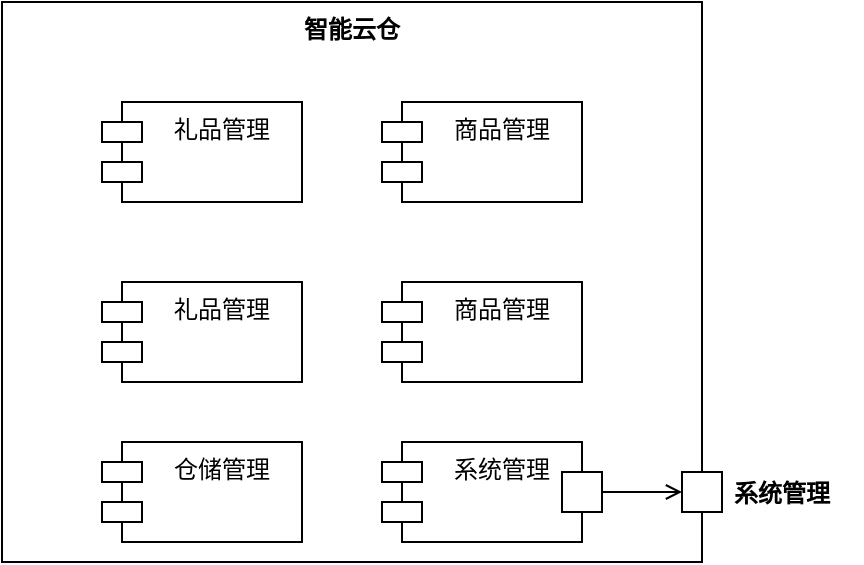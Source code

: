 <mxfile version="17.3.0" type="github">
  <diagram id="om4UvLvxgHY5pR8BvEh_" name="Page-1">
    <mxGraphModel dx="1422" dy="762" grid="1" gridSize="10" guides="1" tooltips="1" connect="1" arrows="1" fold="1" page="1" pageScale="1" pageWidth="827" pageHeight="1169" math="0" shadow="0">
      <root>
        <mxCell id="0" />
        <mxCell id="1" parent="0" />
        <mxCell id="Q9f0HzMRhqjO-p0kJ2Lx-22" value="" style="rounded=0;whiteSpace=wrap;html=1;" vertex="1" parent="1">
          <mxGeometry x="190" y="190" width="350" height="280" as="geometry" />
        </mxCell>
        <mxCell id="Q9f0HzMRhqjO-p0kJ2Lx-1" value="系统管理" style="shape=module;align=left;spacingLeft=20;align=center;verticalAlign=top;" vertex="1" parent="1">
          <mxGeometry x="380" y="410" width="100" height="50" as="geometry" />
        </mxCell>
        <mxCell id="Q9f0HzMRhqjO-p0kJ2Lx-25" style="edgeStyle=orthogonalEdgeStyle;rounded=0;orthogonalLoop=1;jettySize=auto;html=1;exitX=1;exitY=0.5;exitDx=0;exitDy=0;endArrow=open;endFill=0;" edge="1" parent="1" source="Q9f0HzMRhqjO-p0kJ2Lx-23" target="Q9f0HzMRhqjO-p0kJ2Lx-24">
          <mxGeometry relative="1" as="geometry" />
        </mxCell>
        <mxCell id="Q9f0HzMRhqjO-p0kJ2Lx-23" value="" style="rounded=0;whiteSpace=wrap;html=1;" vertex="1" parent="1">
          <mxGeometry x="470" y="425" width="20" height="20" as="geometry" />
        </mxCell>
        <mxCell id="Q9f0HzMRhqjO-p0kJ2Lx-24" value="" style="rounded=0;whiteSpace=wrap;html=1;" vertex="1" parent="1">
          <mxGeometry x="530" y="425" width="20" height="20" as="geometry" />
        </mxCell>
        <mxCell id="Q9f0HzMRhqjO-p0kJ2Lx-26" value="系统管理" style="text;align=center;fontStyle=1;verticalAlign=middle;spacingLeft=3;spacingRight=3;strokeColor=none;rotatable=0;points=[[0,0.5],[1,0.5]];portConstraint=eastwest;" vertex="1" parent="1">
          <mxGeometry x="540" y="422" width="80" height="26" as="geometry" />
        </mxCell>
        <mxCell id="Q9f0HzMRhqjO-p0kJ2Lx-27" value="商品管理" style="shape=module;align=left;spacingLeft=20;align=center;verticalAlign=top;" vertex="1" parent="1">
          <mxGeometry x="380" y="330" width="100" height="50" as="geometry" />
        </mxCell>
        <mxCell id="Q9f0HzMRhqjO-p0kJ2Lx-28" value="礼品管理" style="shape=module;align=left;spacingLeft=20;align=center;verticalAlign=top;" vertex="1" parent="1">
          <mxGeometry x="240" y="330" width="100" height="50" as="geometry" />
        </mxCell>
        <mxCell id="Q9f0HzMRhqjO-p0kJ2Lx-29" value="智能云仓" style="text;align=center;fontStyle=1;verticalAlign=middle;spacingLeft=3;spacingRight=3;strokeColor=none;rotatable=0;points=[[0,0.5],[1,0.5]];portConstraint=eastwest;" vertex="1" parent="1">
          <mxGeometry x="325" y="190" width="80" height="26" as="geometry" />
        </mxCell>
        <mxCell id="Q9f0HzMRhqjO-p0kJ2Lx-30" value="仓储管理" style="shape=module;align=left;spacingLeft=20;align=center;verticalAlign=top;" vertex="1" parent="1">
          <mxGeometry x="240" y="410" width="100" height="50" as="geometry" />
        </mxCell>
        <mxCell id="Q9f0HzMRhqjO-p0kJ2Lx-31" value="礼品管理" style="shape=module;align=left;spacingLeft=20;align=center;verticalAlign=top;" vertex="1" parent="1">
          <mxGeometry x="240" y="240" width="100" height="50" as="geometry" />
        </mxCell>
        <mxCell id="Q9f0HzMRhqjO-p0kJ2Lx-32" value="商品管理" style="shape=module;align=left;spacingLeft=20;align=center;verticalAlign=top;" vertex="1" parent="1">
          <mxGeometry x="380" y="240" width="100" height="50" as="geometry" />
        </mxCell>
      </root>
    </mxGraphModel>
  </diagram>
</mxfile>
